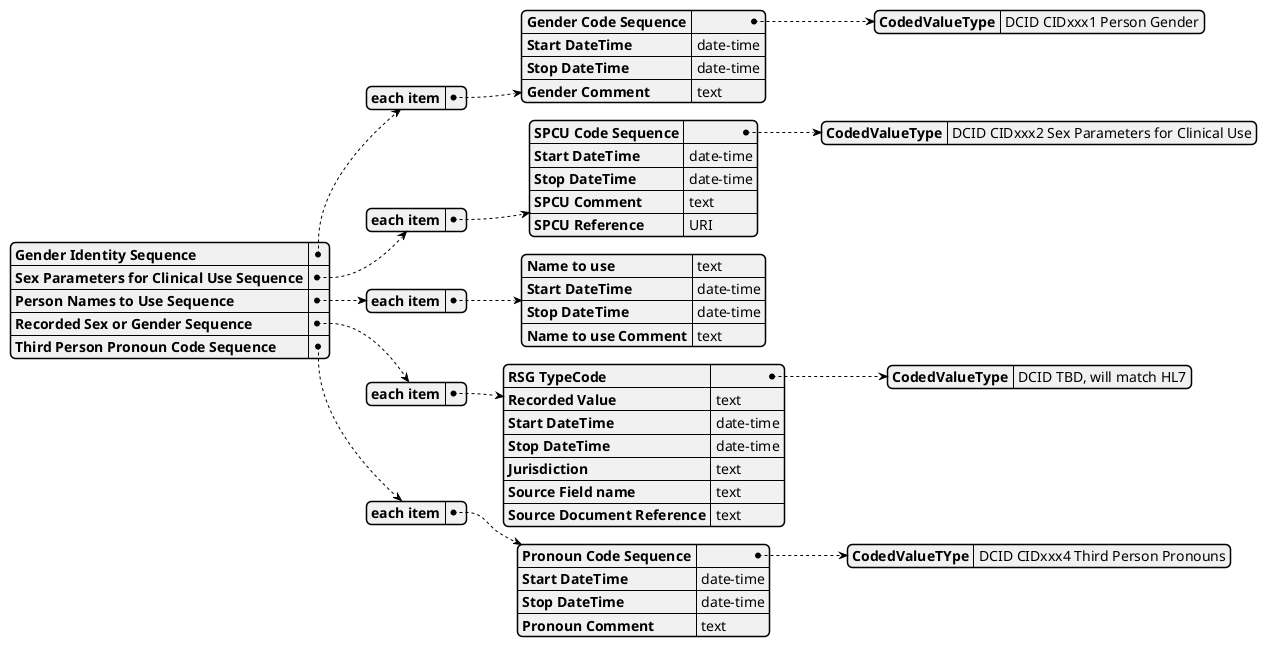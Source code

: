
@startjson
{
	"Gender Identity Sequence": {
	   "each item" : {
	   "Gender Code Sequence" : {"CodedValueType" : "DCID CIDxxx1 Person Gender"},
	   "Start DateTime" : "date-time",
	   "Stop DateTime" : "date-time",
	   "Gender Comment": "text"
	   }
	   },
	"Sex Parameters for Clinical Use Sequence" : {
	   "each item" : {
	   "SPCU Code Sequence" : {
	   	"CodedValueType" : "DCID CIDxxx2 Sex Parameters for Clinical Use"
		},
	   "Start DateTime" : "date-time",
	   "Stop DateTime" : "date-time",
	   "SPCU Comment": "text",
	   "SPCU Reference": "URI"
	   }
	   },
	"Person Names to Use Sequence": {
	   "each item" : {
	   "Name to use" : "text",
	   "Start DateTime" : "date-time",
	   "Stop DateTime" : "date-time",
	   "Name to use Comment": "text"
	   }
	   },
	"Recorded Sex or Gender Sequence" : {
	    "each item" : {
	    "RSG TypeCode" : {
	    	 "CodedValueType" : "DCID TBD, will match HL7"
		 },
  	    "Recorded Value" : "text",
            "Start DateTime" : "date-time",
	    "Stop DateTime" : "date-time",
	    "Jurisdiction" : "text",
	    "Source Field name" : "text",
	    "Source Document Reference" : "text"
	    }
	   },
	"Third Person Pronoun Code Sequence" : {
	    "each item" : {
	    "Pronoun Code Sequence" : {
	    	 "CodedValueTYpe" : "DCID CIDxxx4 Third Person Pronouns"
		 },
            "Start DateTime" : "date-time",
	    "Stop DateTime" : "date-time",
	    "Pronoun Comment" : "text"
	    }
	    }
}
@endjson


	   
